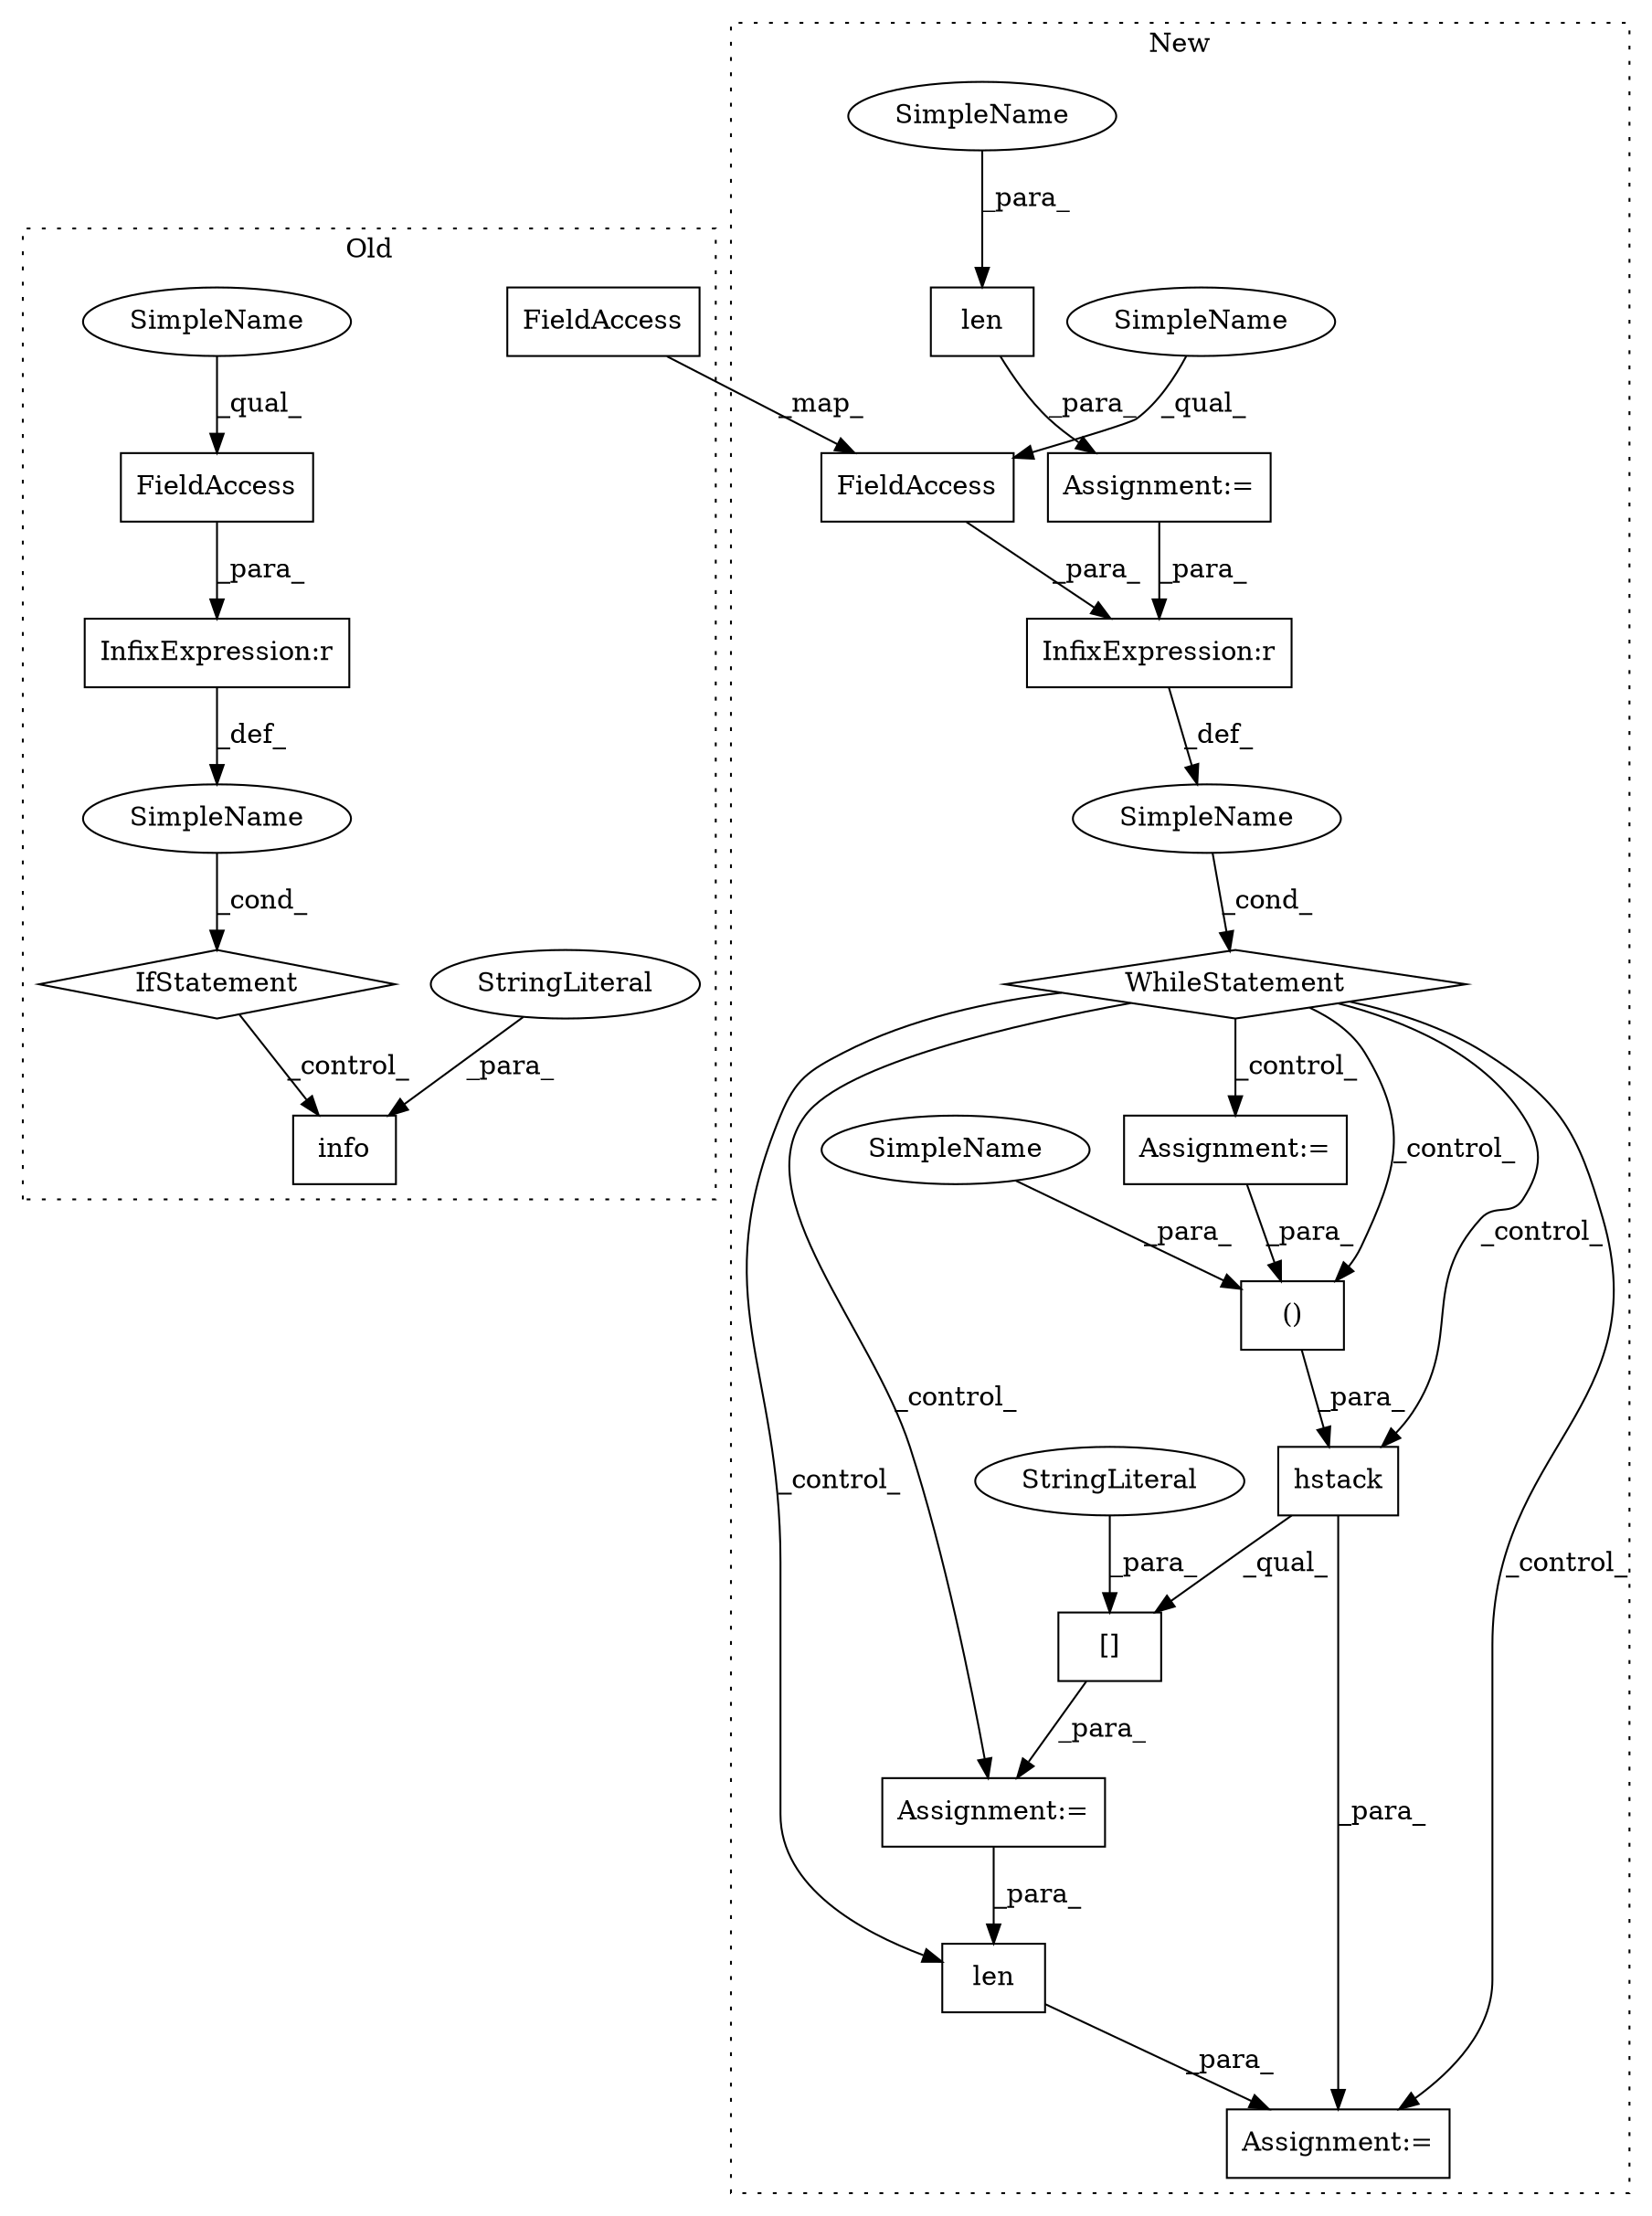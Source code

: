 digraph G {
subgraph cluster0 {
1 [label="info" a="32" s="2493,2584" l="5,1" shape="box"];
3 [label="StringLiteral" a="45" s="2498" l="79" shape="ellipse"];
11 [label="InfixExpression:r" a="27" s="2439" l="3" shape="box"];
12 [label="SimpleName" a="42" s="" l="" shape="ellipse"];
13 [label="IfStatement" a="25" s="2422,2448" l="4,2" shape="diamond"];
14 [label="FieldAccess" a="22" s="2426" l="13" shape="box"];
16 [label="FieldAccess" a="22" s="2458" l="13" shape="box"];
23 [label="SimpleName" a="42" s="2426" l="4" shape="ellipse"];
label = "Old";
style="dotted";
}
subgraph cluster1 {
2 [label="len" a="32" s="2580,2591" l="4,1" shape="box"];
4 [label="InfixExpression:r" a="27" s="2618" l="3" shape="box"];
5 [label="len" a="32" s="2835,2846" l="4,1" shape="box"];
6 [label="()" a="106" s="2750" l="31" shape="box"];
7 [label="hstack" a="32" s="2736,2781" l="14,2" shape="box"];
8 [label="[]" a="2" s="2730,2813" l="54,1" shape="box"];
9 [label="SimpleName" a="42" s="" l="" shape="ellipse"];
10 [label="StringLiteral" a="45" s="2784" l="29" shape="ellipse"];
15 [label="SimpleName" a="42" s="1592" l="4" shape="ellipse"];
17 [label="FieldAccess" a="22" s="2621" l="13" shape="box"];
18 [label="Assignment:=" a="7" s="2729" l="1" shape="box"];
19 [label="Assignment:=" a="7" s="2579" l="1" shape="box"];
20 [label="Assignment:=" a="7" s="2656" l="1" shape="box"];
21 [label="Assignment:=" a="7" s="2834" l="1" shape="box"];
22 [label="WhileStatement" a="61" s="2598,2635" l="7,2" shape="diamond"];
24 [label="SimpleName" a="42" s="2750" l="7" shape="ellipse"];
25 [label="SimpleName" a="42" s="2584" l="7" shape="ellipse"];
label = "New";
style="dotted";
}
2 -> 19 [label="_para_"];
3 -> 1 [label="_para_"];
4 -> 9 [label="_def_"];
5 -> 21 [label="_para_"];
6 -> 7 [label="_para_"];
7 -> 21 [label="_para_"];
7 -> 8 [label="_qual_"];
8 -> 18 [label="_para_"];
9 -> 22 [label="_cond_"];
10 -> 8 [label="_para_"];
11 -> 12 [label="_def_"];
12 -> 13 [label="_cond_"];
13 -> 1 [label="_control_"];
14 -> 11 [label="_para_"];
15 -> 17 [label="_qual_"];
16 -> 17 [label="_map_"];
17 -> 4 [label="_para_"];
18 -> 5 [label="_para_"];
19 -> 4 [label="_para_"];
20 -> 6 [label="_para_"];
22 -> 21 [label="_control_"];
22 -> 6 [label="_control_"];
22 -> 18 [label="_control_"];
22 -> 20 [label="_control_"];
22 -> 5 [label="_control_"];
22 -> 7 [label="_control_"];
23 -> 14 [label="_qual_"];
24 -> 6 [label="_para_"];
25 -> 2 [label="_para_"];
}